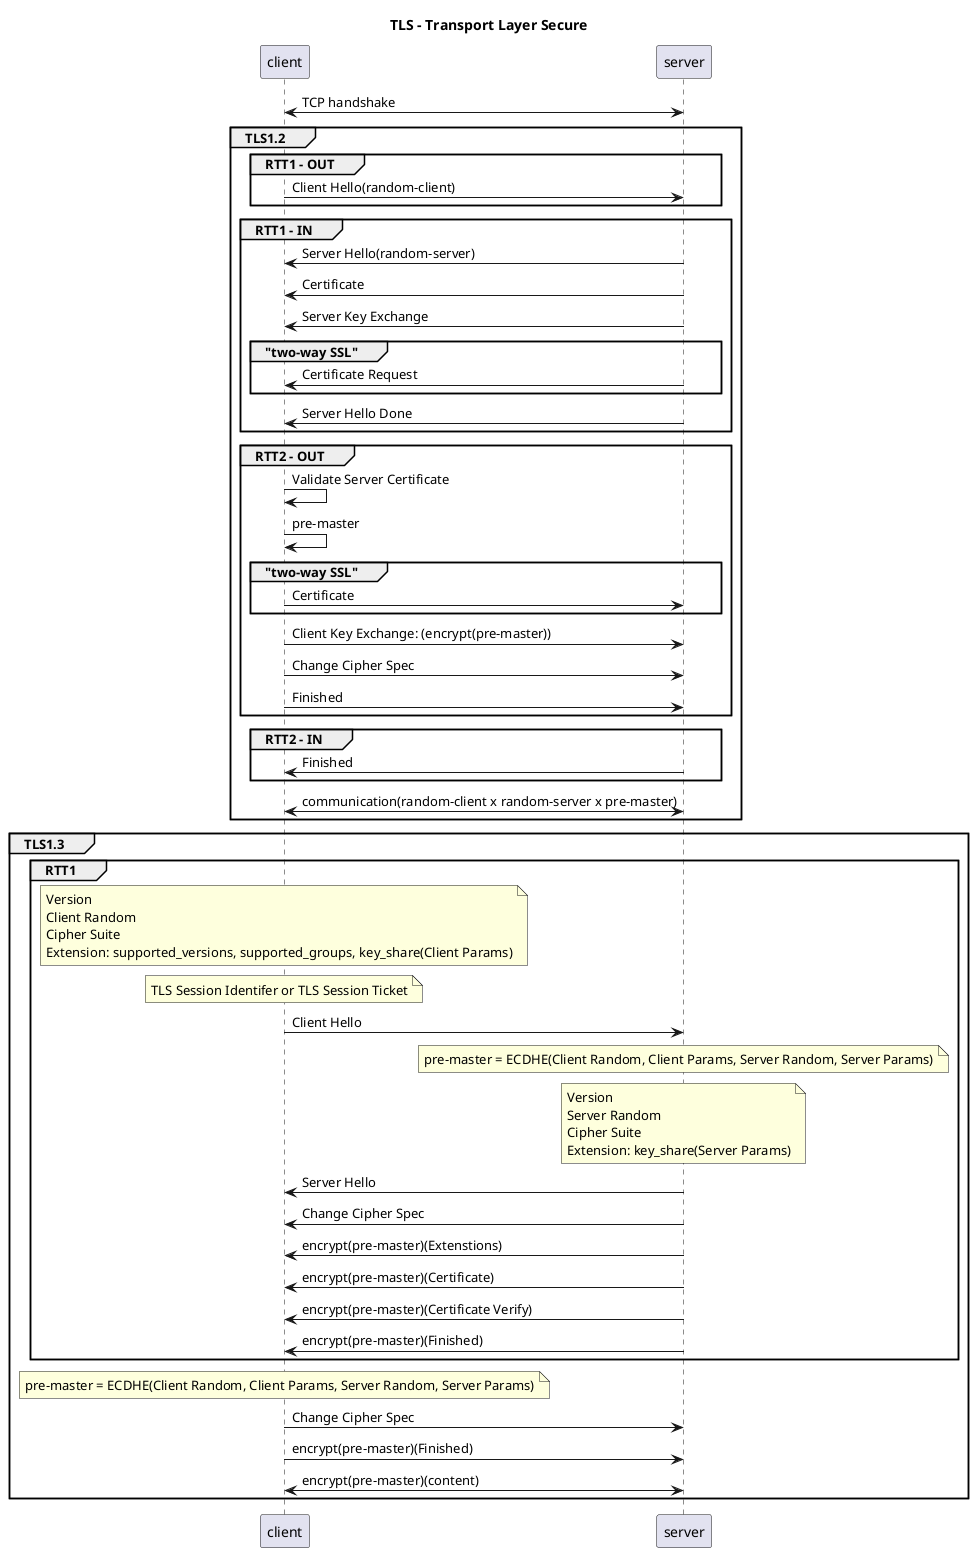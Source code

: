    TLS - Transport Layer Secure
^^^^^^^^^^^^^^^^^^^^^^^^^^^^^^^^^^


                                                                                 TLS - Transport Layer Secure

                                                             ┌──────┐                                                   ┌──────┐
                                                             │client│                                                   │server│
                                                             └──┬───┘                                                   └──┬───┘
                                                                │                       TCP handshake                      │
                                                                │ <────────────────────────────────────────────────────────>
                                                                │                                                          │
                                                                │                                                          │
                               ╔═════════╤══════════════════════╪══════════════════════════════════════════════════════════╪═════════════════════════════════╗
                               ║ TLS1.2  │                      │                                                          │                                 ║
                               ╟─────────┘                      │                                                          │                                 ║
                               ║                   ╔════════════╪╤═════════════════════════════════════════════════════════╪═════════════╗                   ║
                               ║                   ║ RTT1 - OUT  │                                                         │             ║                   ║
                               ║                   ╟─────────────┘               Client Hello(random-client)               │             ║                   ║
                               ║                   ║            │ ─────────────────────────────────────────────────────────>             ║                   ║
                               ║                   ╚════════════╪══════════════════════════════════════════════════════════╪═════════════╝                   ║
                               ║                                │                                                          │                                 ║
                               ║                                │                                                          │                                 ║
                               ║         ╔════════════╤═════════╪══════════════════════════════════════════════════════════╪═══════════════════════╗         ║
                               ║         ║ RTT1 - IN  │         │                                                          │                       ║         ║
                               ║         ╟────────────┘         │                Server Hello(random-server)               │                       ║         ║
                               ║         ║                      │ <─────────────────────────────────────────────────────────                       ║         ║
                               ║         ║                      │                                                          │                       ║         ║
                               ║         ║                      │                        Certificate                       │                       ║         ║
                               ║         ║                      │ <─────────────────────────────────────────────────────────                       ║         ║
                               ║         ║                      │                                                          │                       ║         ║
                               ║         ║                      │                    Server Key Exchange                   │                       ║         ║
                               ║         ║                      │ <─────────────────────────────────────────────────────────                       ║         ║
                               ║         ║                      │                                                          │                       ║         ║
                               ║         ║                      │                                                          │                       ║         ║
                               ║         ║         ╔════════════╪═══╤══════════════════════════════════════════════════════╪═════════════╗         ║         ║
                               ║         ║         ║ "TWO-WAY SSL"  │                                                      │             ║         ║         ║
                               ║         ║         ╟────────────────┘                Certificate Request                   │             ║         ║         ║
                               ║         ║         ║            │ <─────────────────────────────────────────────────────────             ║         ║         ║
                               ║         ║         ╚════════════╪══════════════════════════════════════════════════════════╪═════════════╝         ║         ║
                               ║         ║                      │                                                          │                       ║         ║
                               ║         ║                      │                     Server Hello Done                    │                       ║         ║
                               ║         ║                      │ <─────────────────────────────────────────────────────────                       ║         ║
                               ║         ╚══════════════════════╪══════════════════════════════════════════════════════════╪═══════════════════════╝         ║
                               ║                                │                                                          │                                 ║
                               ║                                │                                                          │                                 ║
                               ║         ╔═════════════╤════════╪══════════════════════════════════════════════════════════╪═══════════════════════╗         ║
                               ║         ║ RTT2 - OUT  │        │                                                          │                       ║         ║
                               ║         ╟─────────────┘        │────┐                                                     │                       ║         ║
                               ║         ║                      │    │ Validate Server Certificate                         │                       ║         ║
                               ║         ║                      │<───┘                                                     │                       ║         ║
                               ║         ║                      │                                                          │                       ║         ║
                               ║         ║                      │────┐                                                     │                       ║         ║
                               ║         ║                      │    │ pre-master                                          │                       ║         ║
                               ║         ║                      │<───┘                                                     │                       ║         ║
                               ║         ║                      │                                                          │                       ║         ║
                               ║         ║                      │                                                          │                       ║         ║
                               ║         ║         ╔════════════╪═══╤══════════════════════════════════════════════════════╪═════════════╗         ║         ║
                               ║         ║         ║ "TWO-WAY SSL"  │                                                      │             ║         ║         ║
                               ║         ║         ╟────────────────┘                    Certificate                       │             ║         ║         ║
                               ║         ║         ║            │ ─────────────────────────────────────────────────────────>             ║         ║         ║
                               ║         ║         ╚════════════╪══════════════════════════════════════════════════════════╪═════════════╝         ║         ║
                               ║         ║                      │                                                          │                       ║         ║
                               ║         ║                      │        Client Key Exchange: (encrypt(pre-master))        │                       ║         ║
                               ║         ║                      │ ─────────────────────────────────────────────────────────>                       ║         ║
                               ║         ║                      │                                                          │                       ║         ║
                               ║         ║                      │                    Change Cipher Spec                    │                       ║         ║
                               ║         ║                      │ ─────────────────────────────────────────────────────────>                       ║         ║
                               ║         ║                      │                                                          │                       ║         ║
                               ║         ║                      │                         Finished                         │                       ║         ║
                               ║         ║                      │ ─────────────────────────────────────────────────────────>                       ║         ║
                               ║         ╚══════════════════════╪══════════════════════════════════════════════════════════╪═══════════════════════╝         ║
                               ║                                │                                                          │                                 ║
                               ║                                │                                                          │                                 ║
                               ║                   ╔════════════╤══════════════════════════════════════════════════════════╪═════════════╗                   ║
                               ║                   ║ RTT2 - IN  │                                                          │             ║                   ║
                               ║                   ╟────────────┘                         Finished                         │             ║                   ║
                               ║                   ║            │ <─────────────────────────────────────────────────────────             ║                   ║
                               ║                   ╚════════════╪══════════════════════════════════════════════════════════╪═════════════╝                   ║
                               ║                                │                                                          │                                 ║
                               ║                                │ communication(random-client x random-server x pre-master)│                                 ║
                               ║                                │ <────────────────────────────────────────────────────────>                                 ║
                               ╚════════════════════════════════╪══════════════════════════════════════════════════════════╪═════════════════════════════════╝
                                                                │                                                          │
                                                                │                                                          │
          ╔═════════╤═══════════════════════════════════════════╪══════════════════════════════════════════════════════════╪════════════════════════════════════════════════════════╗
          ║ TLS1.3  │                                           │                                                          │                                                        ║
          ╟─────────┘                                           │                                                          │                                                        ║
          ║         ╔═══════╤═══════════════════════════════════╪══════════════════════════════════════════════════════════╪══════════════════════════════════════════════╗         ║
          ║         ║ RTT1  │                                   │                                                          │                                              ║         ║
          ║         ╟──────╔════════════════════════════════════╧══════════════════════════════════════╗                   │                                              ║         ║
          ║         ║      ║Version                                                                   ░║                   │                                              ║         ║
          ║         ║      ║Client Random                                                              ║                   │                                              ║         ║
          ║         ║      ║Cipher Suite                                                               ║                   │                                              ║         ║
          ║         ║      ║Extension: supported_versions, supported_groups, key_share(Client Params)  ║                   │                                              ║         ║
          ║         ║      ╚════════════════════════════════════╤══════════════════════════════════════╝                   │                                              ║         ║
          ║         ║                     ╔═════════════════════╧═══════════════════════╗                                  │                                              ║         ║
          ║         ║                     ║TLS Session Identifer or TLS Session Ticket ░║                                  │                                              ║         ║
          ║         ║                     ╚═════════════════════╤═══════════════════════╝                                  │                                              ║         ║
          ║         ║                                           │                       Client Hello                       │                                              ║         ║
          ║         ║                                           │ ─────────────────────────────────────────────────────────>                                              ║         ║
          ║         ║                                           │                                                          │                                              ║         ║
          ║         ║                                           │                  ╔═══════════════════════════════════════╧════════════════════════════════════════╗     ║         ║
          ║         ║                                           │                  ║pre-master = ECDHE(Client Random, Client Params, Server Random, Server Params) ░║     ║         ║
          ║         ║                                           │                  ╚═══════════════════════════════════════╤════════════════════════════════════════╝     ║         ║
          ║         ║                                           │                                        ╔═════════════════╧═══════════════════╗                          ║         ║
          ║         ║                                           │                                        ║Version                             ░║                          ║         ║
          ║         ║                                           │                                        ║Server Random                        ║                          ║         ║
          ║         ║                                           │                                        ║Cipher Suite                         ║                          ║         ║
          ║         ║                                           │                                        ║Extension: key_share(Server Params)  ║                          ║         ║
          ║         ║                                           │                                        ╚═════════════════╤═══════════════════╝                          ║         ║
          ║         ║                                           │                       Server Hello                       │                                              ║         ║
          ║         ║                                           │ <─────────────────────────────────────────────────────────                                              ║         ║
          ║         ║                                           │                                                          │                                              ║         ║
          ║         ║                                           │                    Change Cipher Spec                    │                                              ║         ║
          ║         ║                                           │ <─────────────────────────────────────────────────────────                                              ║         ║
          ║         ║                                           │                                                          │                                              ║         ║
          ║         ║                                           │             encrypt(pre-master)(Extenstions)             │                                              ║         ║
          ║         ║                                           │ <─────────────────────────────────────────────────────────                                              ║         ║
          ║         ║                                           │                                                          │                                              ║         ║
          ║         ║                                           │             encrypt(pre-master)(Certificate)             │                                              ║         ║
          ║         ║                                           │ <─────────────────────────────────────────────────────────                                              ║         ║
          ║         ║                                           │                                                          │                                              ║         ║
          ║         ║                                           │          encrypt(pre-master)(Certificate Verify)         │                                              ║         ║
          ║         ║                                           │ <─────────────────────────────────────────────────────────                                              ║         ║
          ║         ║                                           │                                                          │                                              ║         ║
          ║         ║                                           │               encrypt(pre-master)(Finished)              │                                              ║         ║
          ║         ║                                           │ <─────────────────────────────────────────────────────────                                              ║         ║
          ║         ╚═══════════════════════════════════════════╪══════════════════════════════════════════════════════════╪══════════════════════════════════════════════╝         ║
          ║                                                     │                                                          │                                                        ║
          ║             ╔═══════════════════════════════════════╧════════════════════════════════════════╗                 │                                                        ║
          ║             ║pre-master = ECDHE(Client Random, Client Params, Server Random, Server Params) ░║                 │                                                        ║
          ║             ╚═══════════════════════════════════════╤════════════════════════════════════════╝                 │                                                        ║
          ║                                                     │                    Change Cipher Spec                    │                                                        ║
          ║                                                     │ ─────────────────────────────────────────────────────────>                                                        ║
          ║                                                     │                                                          │                                                        ║
          ║                                                     │               encrypt(pre-master)(Finished)              │                                                        ║
          ║                                                     │ ─────────────────────────────────────────────────────────>                                                        ║
          ║                                                     │                                                          │                                                        ║
          ║                                                     │               encrypt(pre-master)(content)               │                                                        ║
          ║                                                     │ <────────────────────────────────────────────────────────>                                                        ║
          ╚═════════════════════════════════════════════════════╪══════════════════════════════════════════════════════════╪════════════════════════════════════════════════════════╝
                                                             ┌──┴───┐                                                   ┌──┴───┐
                                                             │client│                                                   │server│
                                                             └──────┘                                                   └──────┘

@startuml

' TLS1.2
'
' $ curl -I -v https://www.baidu.com
' *   Trying 180.101.49.11:443...
' * Connected to www.baidu.com (180.101.49.11) port 443 (#0)
' * ALPN, offering h2
' * ALPN, offering http/1.1
' * TLSv1.3 (OUT), TLS handshake, Client hello (1):
' * TLSv1.3 (IN), TLS handshake, Server hello (2):
' * TLSv1.2 (IN), TLS handshake, Certificate (11):
' * TLSv1.2 (IN), TLS handshake, Server key exchange (12):
' * TLSv1.2 (IN), TLS handshake, Server finished (14):
' * TLSv1.2 (OUT), TLS handshake, Client key exchange (16):
' * TLSv1.2 (OUT), TLS change cipher, Change cipher spec (1):
' * TLSv1.2 (OUT), TLS handshake, Finished (20):
' * TLSv1.2 (IN), TLS handshake, Finished (20):
' * SSL connection using TLSv1.2 / ECDHE-RSA-AES128-GCM-SHA256
' * ALPN, server accepted to use http/1.1
' * Server certificate:
' *  subject: C=CN; ST=beijing; L=beijing; OU=service operation department; O=Beijing Baidu Netcom Science Technology Co., Ltd; CN=baidu.com
' *  start date: Apr  2 07:04:58 2020 GMT
' *  expire date: Jul 26 05:31:02 2021 GMT
' *  subjectAltName: host "www.baidu.com" matched cert's "*.baidu.com"
' *  issuer: C=BE; O=GlobalSign nv-sa; CN=GlobalSign Organization Validation CA - SHA256 - G2
' *  SSL certificate verify ok.
'
' TLS1.3
'
' $ curl -v -I https://github.com
' *   Trying 52.74.223.119:443...
' * Connected to github.com (52.74.223.119) port 443 (#0)
' * ALPN, offering h2
' * ALPN, offering http/1.1
' * TLSv1.3 (OUT), TLS handshake, Client hello (1):
' * TLSv1.3 (IN), TLS handshake, Server hello (2):
' * TLSv1.3 (IN), TLS handshake, Encrypted Extensions (8):
' * TLSv1.3 (IN), TLS handshake, Certificate (11):
' * TLSv1.3 (IN), TLS handshake, CERT verify (15):
' * TLSv1.3 (IN), TLS handshake, Finished (20):
' * TLSv1.3 (OUT), TLS change cipher, Change cipher spec (1):
' * TLSv1.3 (OUT), TLS handshake, Finished (20):
' * SSL connection using TLSv1.3 / TLS_AES_128_GCM_SHA256
' * ALPN, server accepted to use h2
' * Server certificate:
' *  subject: C=US; ST=California; L=San Francisco; O=GitHub, Inc.; CN=github.com
' *  start date: Mar 25 00:00:00 2021 GMT
' *  expire date: Mar 30 23:59:59 2022 GMT
' *  subjectAltName: host "github.com" matched cert's "github.com"
' *  issuer: C=US; O=DigiCert, Inc.; CN=DigiCert High Assurance TLS Hybrid ECC SHA256 2020 CA1
' *  SSL certificate verify ok.
' * Using HTTP2, server supports multi-use
' * Connection state changed (HTTP/2 confirmed)
' * Copying HTTP/2 data in stream buffer to connection buffer after upgrade: len=0
' * Using Stream ID: 1 (easy handle 0x7f8c9a811c00)
' > HEAD / HTTP/2
' > Host: github.com
' > user-agent: curl/7.75.0
' > accept: */*
' * TLSv1.3 (IN), TLS handshake, Newsession Ticket (4):
' * TLSv1.3 (IN), TLS handshake, Newsession Ticket (4):
' * old SSL session ID is stale, removing
' * Connection state changed (MAX_CONCURRENT_STREAMS == 100)!
'
' TODO: SSL speedup(ECC Certificate/ECDHE False Start/TLS session resumption/OCSP Stapling)
' TODO: False Start - ALPN（Application Layer Protocol Negotiation) & Forward Secrecy(ECDHE)

title TLS - Transport Layer Secure

participant client
participant server

client <-> server: TCP handshake

group TLS1.2
    group RTT1 - OUT
        client -> server: Client Hello(random-client)
    end

    group RTT1 - IN
        client <- server: Server Hello(random-server)
        client <- server: Certificate
        client <- server: Server Key Exchange
        group "two-way SSL"
            client <- server: Certificate Request
        end
        client <- server: Server Hello Done
    end

    group RTT2 - OUT
        client -> client: Validate Server Certificate
        client -> client: pre-master
        group "two-way SSL"
            client -> server: Certificate
        end
        client -> server: Client Key Exchange: (encrypt(pre-master))
        client -> server: Change Cipher Spec
        client -> server: Finished
    end

    group RTT2 - IN
        client <- server: Finished
    end

    client <-> server: communication(random-client x random-server x pre-master)
end

group TLS1.3
    group RTT1
        note over client: Version\nClient Random\nCipher Suite\nExtension: supported_versions, supported_groups, key_share(Client Params)
        note over client: TLS Session Identifer or TLS Session Ticket

        client -> server: Client Hello
        note over server: pre-master = ECDHE(Client Random, Client Params, Server Random, Server Params)

        note over server: Version\nServer Random\nCipher Suite\nExtension: key_share(Server Params)
        client <- server: Server Hello
        client <- server: Change Cipher Spec
        client <- server: encrypt(pre-master)(Extenstions)
        client <- server: encrypt(pre-master)(Certificate)
        client <- server: encrypt(pre-master)(Certificate Verify)
        client <- server: encrypt(pre-master)(Finished)
    end

    note over client: pre-master = ECDHE(Client Random, Client Params, Server Random, Server Params)
    client -> server: Change Cipher Spec
    client -> server: encrypt(pre-master)(Finished)

    client <-> server: encrypt(pre-master)(content)
end

@enduml
